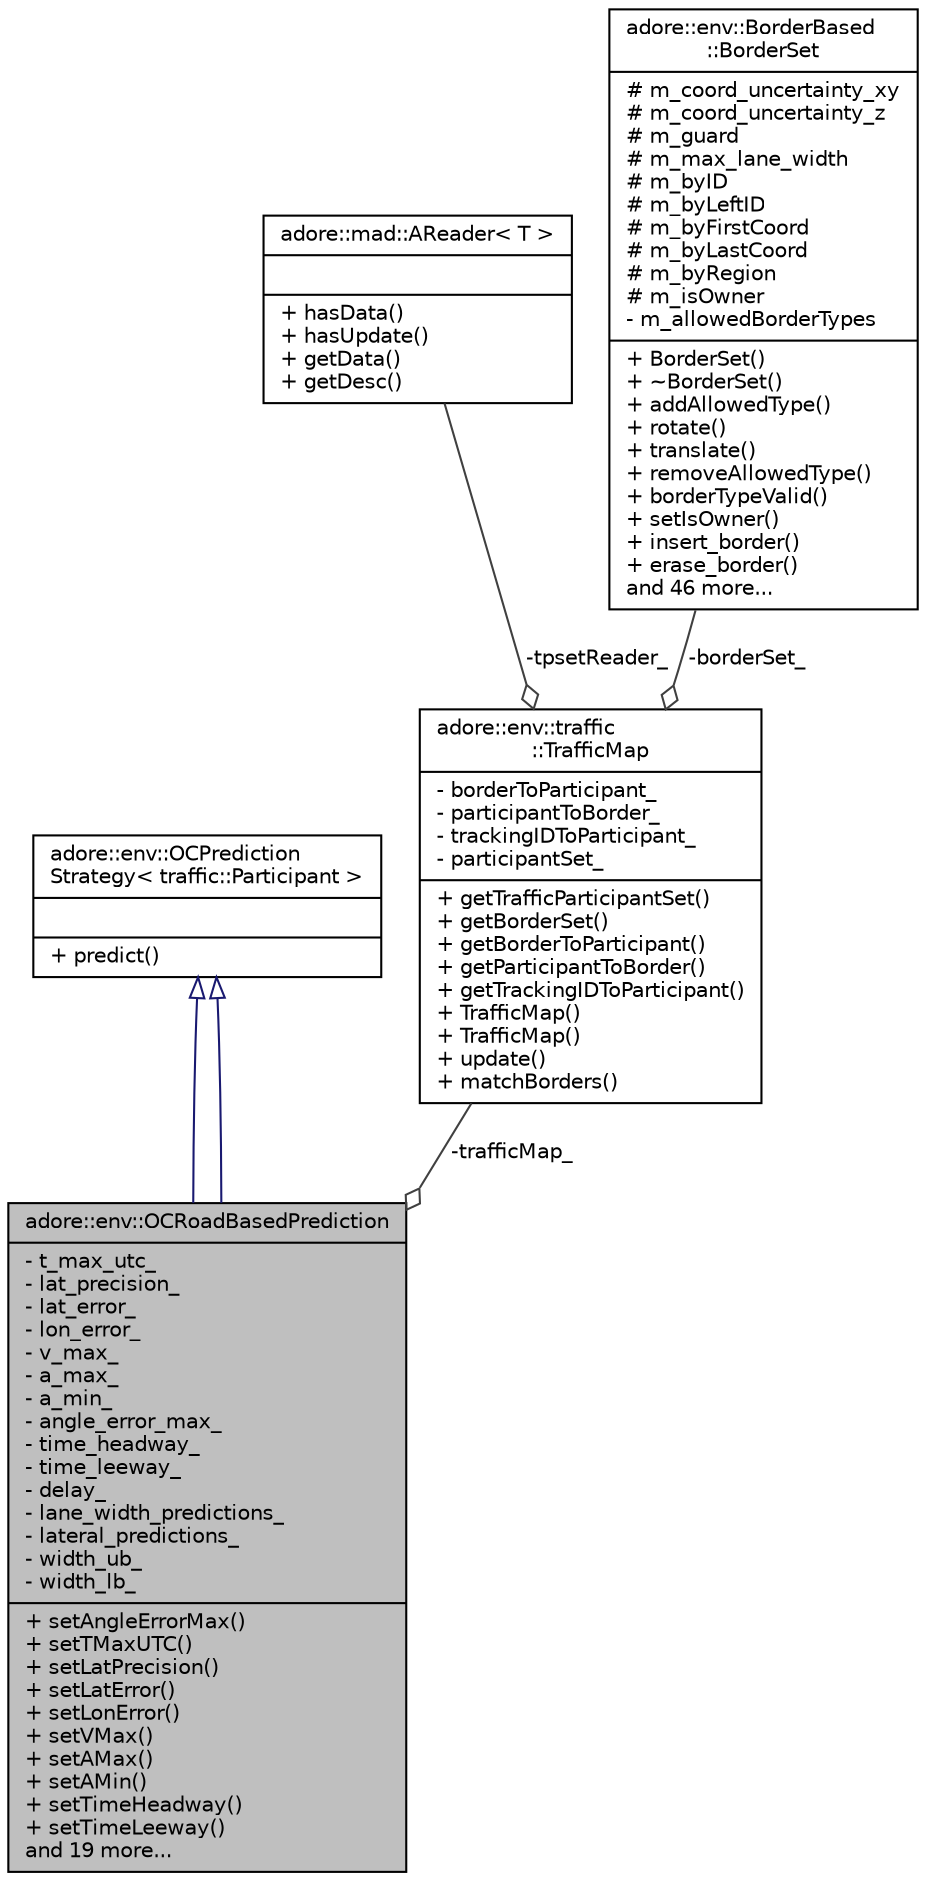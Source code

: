 digraph "adore::env::OCRoadBasedPrediction"
{
 // LATEX_PDF_SIZE
  edge [fontname="Helvetica",fontsize="10",labelfontname="Helvetica",labelfontsize="10"];
  node [fontname="Helvetica",fontsize="10",shape=record];
  Node1 [label="{adore::env::OCRoadBasedPrediction\n|- t_max_utc_\l- lat_precision_\l- lat_error_\l- lon_error_\l- v_max_\l- a_max_\l- a_min_\l- angle_error_max_\l- time_headway_\l- time_leeway_\l- delay_\l- lane_width_predictions_\l- lateral_predictions_\l- width_ub_\l- width_lb_\l|+ setAngleErrorMax()\l+ setTMaxUTC()\l+ setLatPrecision()\l+ setLatError()\l+ setLonError()\l+ setVMax()\l+ setAMax()\l+ setAMin()\l+ setTimeHeadway()\l+ setTimeLeeway()\land 19 more...\l}",height=0.2,width=0.4,color="black", fillcolor="grey75", style="filled", fontcolor="black",tooltip=" "];
  Node2 -> Node1 [dir="back",color="midnightblue",fontsize="10",style="solid",arrowtail="onormal",fontname="Helvetica"];
  Node2 [label="{adore::env::OCPrediction\lStrategy\< traffic::Participant \>\n||+ predict()\l}",height=0.2,width=0.4,color="black", fillcolor="white", style="filled",URL="$classadore_1_1env_1_1OCPredictionStrategy.html",tooltip=" "];
  Node2 -> Node1 [dir="back",color="midnightblue",fontsize="10",style="solid",arrowtail="onormal",fontname="Helvetica"];
  Node3 -> Node1 [color="grey25",fontsize="10",style="solid",label=" -trafficMap_" ,arrowhead="odiamond",fontname="Helvetica"];
  Node3 [label="{adore::env::traffic\l::TrafficMap\n|- borderToParticipant_\l- participantToBorder_\l- trackingIDToParticipant_\l- participantSet_\l|+ getTrafficParticipantSet()\l+ getBorderSet()\l+ getBorderToParticipant()\l+ getParticipantToBorder()\l+ getTrackingIDToParticipant()\l+ TrafficMap()\l+ TrafficMap()\l+ update()\l+ matchBorders()\l}",height=0.2,width=0.4,color="black", fillcolor="white", style="filled",URL="$classadore_1_1env_1_1traffic_1_1TrafficMap.html",tooltip=" "];
  Node4 -> Node3 [color="grey25",fontsize="10",style="solid",label=" -tpsetReader_" ,arrowhead="odiamond",fontname="Helvetica"];
  Node4 [label="{adore::mad::AReader\< T \>\n||+ hasData()\l+ hasUpdate()\l+ getData()\l+ getDesc()\l}",height=0.2,width=0.4,color="black", fillcolor="white", style="filled",URL="$classadore_1_1mad_1_1AReader.html",tooltip=" "];
  Node5 -> Node3 [color="grey25",fontsize="10",style="solid",label=" -borderSet_" ,arrowhead="odiamond",fontname="Helvetica"];
  Node5 [label="{adore::env::BorderBased\l::BorderSet\n|# m_coord_uncertainty_xy\l# m_coord_uncertainty_z\l# m_guard\l# m_max_lane_width\l# m_byID\l# m_byLeftID\l# m_byFirstCoord\l# m_byLastCoord\l# m_byRegion\l# m_isOwner\l- m_allowedBorderTypes\l|+ BorderSet()\l+ ~BorderSet()\l+ addAllowedType()\l+ rotate()\l+ translate()\l+ removeAllowedType()\l+ borderTypeValid()\l+ setIsOwner()\l+ insert_border()\l+ erase_border()\land 46 more...\l}",height=0.2,width=0.4,color="black", fillcolor="white", style="filled",URL="$classadore_1_1env_1_1BorderBased_1_1BorderSet.html",tooltip="efficiently store borders in boost R-tree"];
}
